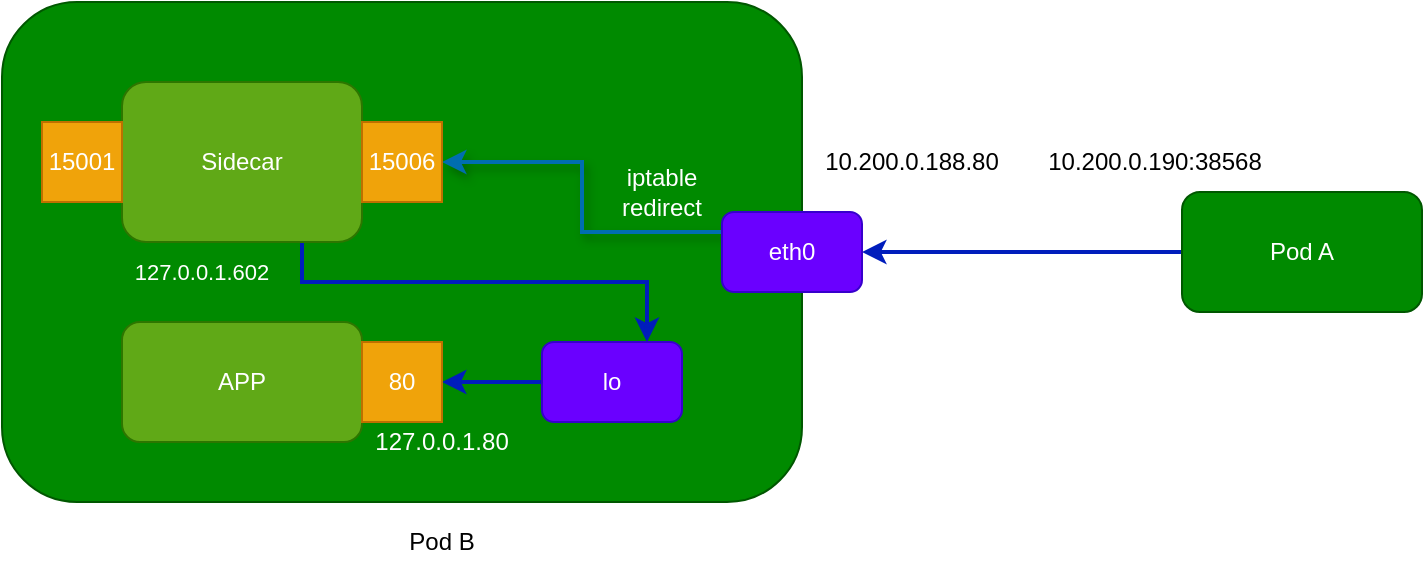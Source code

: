 <mxfile version="14.3.0" type="device"><diagram id="PB3v3a17jmvzAPiHmqjz" name="第 1 页"><mxGraphModel dx="1010" dy="1841" grid="1" gridSize="10" guides="1" tooltips="1" connect="1" arrows="1" fold="1" page="1" pageScale="1" pageWidth="827" pageHeight="1169" math="0" shadow="0"><root><mxCell id="0"/><mxCell id="1" parent="0"/><mxCell id="P-5ZapoMmOsAzy-BdIwF-5" style="edgeStyle=orthogonalEdgeStyle;rounded=0;orthogonalLoop=1;jettySize=auto;html=1;entryX=1;entryY=0.5;entryDx=0;entryDy=0;exitX=0;exitY=0.5;exitDx=0;exitDy=0;fillColor=#0050ef;strokeColor=#001DBC;strokeWidth=2;" edge="1" parent="1" source="P-5ZapoMmOsAzy-BdIwF-1" target="P-5ZapoMmOsAzy-BdIwF-4"><mxGeometry relative="1" as="geometry"/></mxCell><mxCell id="P-5ZapoMmOsAzy-BdIwF-1" value="Pod A" style="rounded=1;whiteSpace=wrap;html=1;fillColor=#008a00;strokeColor=#005700;fontColor=#ffffff;" vertex="1" parent="1"><mxGeometry x="890" y="85" width="120" height="60" as="geometry"/></mxCell><mxCell id="P-5ZapoMmOsAzy-BdIwF-2" value="" style="rounded=1;whiteSpace=wrap;html=1;fillColor=#008a00;strokeColor=#005700;fontColor=#ffffff;" vertex="1" parent="1"><mxGeometry x="300" y="-10" width="400" height="250" as="geometry"/></mxCell><mxCell id="P-5ZapoMmOsAzy-BdIwF-3" value="Pod B" style="text;html=1;strokeColor=none;fillColor=none;align=center;verticalAlign=middle;whiteSpace=wrap;rounded=0;" vertex="1" parent="1"><mxGeometry x="500" y="250" width="40" height="20" as="geometry"/></mxCell><mxCell id="P-5ZapoMmOsAzy-BdIwF-9" style="edgeStyle=orthogonalEdgeStyle;rounded=0;orthogonalLoop=1;jettySize=auto;html=1;entryX=1;entryY=0.5;entryDx=0;entryDy=0;exitX=0;exitY=0.25;exitDx=0;exitDy=0;shadow=1;fillColor=#1ba1e2;strokeColor=#006EAF;strokeWidth=2;" edge="1" parent="1" source="P-5ZapoMmOsAzy-BdIwF-4" target="P-5ZapoMmOsAzy-BdIwF-7"><mxGeometry relative="1" as="geometry"/></mxCell><mxCell id="P-5ZapoMmOsAzy-BdIwF-4" value="eth0" style="rounded=1;whiteSpace=wrap;html=1;fillColor=#6a00ff;strokeColor=#3700CC;fontColor=#ffffff;" vertex="1" parent="1"><mxGeometry x="660" y="95" width="70" height="40" as="geometry"/></mxCell><mxCell id="P-5ZapoMmOsAzy-BdIwF-13" style="edgeStyle=orthogonalEdgeStyle;rounded=0;orthogonalLoop=1;jettySize=auto;html=1;exitX=0.75;exitY=1;exitDx=0;exitDy=0;entryX=0.75;entryY=0;entryDx=0;entryDy=0;fillColor=#0050ef;strokeColor=#001DBC;strokeWidth=2;" edge="1" parent="1" source="P-5ZapoMmOsAzy-BdIwF-6" target="P-5ZapoMmOsAzy-BdIwF-10"><mxGeometry relative="1" as="geometry"><Array as="points"><mxPoint x="450" y="130"/><mxPoint x="623" y="130"/></Array></mxGeometry></mxCell><mxCell id="P-5ZapoMmOsAzy-BdIwF-6" value="Sidecar" style="rounded=1;whiteSpace=wrap;html=1;fillColor=#60a917;strokeColor=#2D7600;fontColor=#ffffff;" vertex="1" parent="1"><mxGeometry x="360" y="30" width="120" height="80" as="geometry"/></mxCell><mxCell id="P-5ZapoMmOsAzy-BdIwF-7" value="15006" style="rounded=0;whiteSpace=wrap;html=1;fillColor=#f0a30a;strokeColor=#BD7000;fontColor=#ffffff;" vertex="1" parent="1"><mxGeometry x="480" y="50" width="40" height="40" as="geometry"/></mxCell><mxCell id="P-5ZapoMmOsAzy-BdIwF-8" value="15001" style="rounded=0;whiteSpace=wrap;html=1;fillColor=#f0a30a;strokeColor=#BD7000;fontColor=#ffffff;" vertex="1" parent="1"><mxGeometry x="320" y="50" width="40" height="40" as="geometry"/></mxCell><mxCell id="P-5ZapoMmOsAzy-BdIwF-14" style="edgeStyle=orthogonalEdgeStyle;rounded=0;orthogonalLoop=1;jettySize=auto;html=1;entryX=1;entryY=0.5;entryDx=0;entryDy=0;fillColor=#0050ef;strokeColor=#001DBC;strokeWidth=2;" edge="1" parent="1" source="P-5ZapoMmOsAzy-BdIwF-10" target="P-5ZapoMmOsAzy-BdIwF-12"><mxGeometry relative="1" as="geometry"/></mxCell><mxCell id="P-5ZapoMmOsAzy-BdIwF-10" value="lo" style="rounded=1;whiteSpace=wrap;html=1;fillColor=#6a00ff;strokeColor=#3700CC;fontColor=#ffffff;" vertex="1" parent="1"><mxGeometry x="570" y="160" width="70" height="40" as="geometry"/></mxCell><mxCell id="P-5ZapoMmOsAzy-BdIwF-11" value="APP" style="rounded=1;whiteSpace=wrap;html=1;fillColor=#60a917;strokeColor=#2D7600;fontColor=#ffffff;" vertex="1" parent="1"><mxGeometry x="360" y="150" width="120" height="60" as="geometry"/></mxCell><mxCell id="P-5ZapoMmOsAzy-BdIwF-12" value="80" style="rounded=0;whiteSpace=wrap;html=1;fillColor=#f0a30a;strokeColor=#BD7000;fontColor=#ffffff;" vertex="1" parent="1"><mxGeometry x="480" y="160" width="40" height="40" as="geometry"/></mxCell><mxCell id="P-5ZapoMmOsAzy-BdIwF-15" value="10.200.0.190:38568" style="text;html=1;strokeColor=none;fillColor=none;align=center;verticalAlign=middle;whiteSpace=wrap;rounded=0;" vertex="1" parent="1"><mxGeometry x="820" y="60" width="113" height="20" as="geometry"/></mxCell><mxCell id="P-5ZapoMmOsAzy-BdIwF-16" value="10.200.0.188.80" style="text;html=1;strokeColor=none;fillColor=none;align=center;verticalAlign=middle;whiteSpace=wrap;rounded=0;" vertex="1" parent="1"><mxGeometry x="700" y="60" width="110" height="20" as="geometry"/></mxCell><mxCell id="P-5ZapoMmOsAzy-BdIwF-18" value="&lt;font style=&quot;font-size: 11px&quot; color=&quot;#ffffff&quot;&gt;127.0.0.1.602&lt;/font&gt;" style="text;html=1;strokeColor=none;fillColor=none;align=center;verticalAlign=middle;whiteSpace=wrap;rounded=0;" vertex="1" parent="1"><mxGeometry x="380" y="115" width="40" height="20" as="geometry"/></mxCell><mxCell id="P-5ZapoMmOsAzy-BdIwF-19" value="&lt;font color=&quot;#ffffff&quot;&gt;127.0.0.1.80&lt;/font&gt;" style="text;html=1;strokeColor=none;fillColor=none;align=center;verticalAlign=middle;whiteSpace=wrap;rounded=0;" vertex="1" parent="1"><mxGeometry x="500" y="200" width="40" height="20" as="geometry"/></mxCell><mxCell id="P-5ZapoMmOsAzy-BdIwF-20" value="&lt;font color=&quot;#ffffff&quot;&gt;iptable&lt;br&gt;redirect&lt;/font&gt;" style="text;html=1;strokeColor=none;fillColor=none;align=center;verticalAlign=middle;whiteSpace=wrap;rounded=0;" vertex="1" parent="1"><mxGeometry x="610" y="75" width="40" height="20" as="geometry"/></mxCell></root></mxGraphModel></diagram></mxfile>